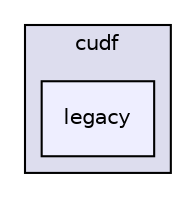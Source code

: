 digraph "legacy" {
  compound=true
  node [ fontsize="10", fontname="Helvetica"];
  edge [ labelfontsize="10", labelfontname="Helvetica"];
  subgraph clusterdir_4010bc87a0115613477f89ebf589f29d {
    graph [ bgcolor="#ddddee", pencolor="black", label="cudf" fontname="Helvetica", fontsize="10", URL="dir_4010bc87a0115613477f89ebf589f29d.html"]
  dir_eeea53a8fae276279952df3b2a0336fd [shape=box, label="legacy", style="filled", fillcolor="#eeeeff", pencolor="black", URL="dir_eeea53a8fae276279952df3b2a0336fd.html"];
  }
}
